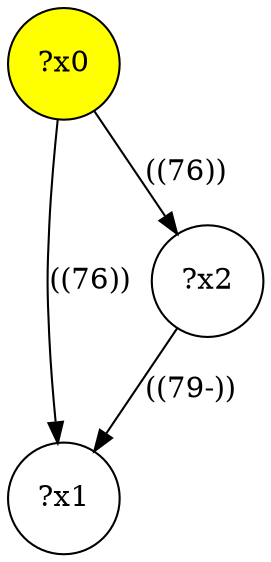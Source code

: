 digraph g {
	x0 [fillcolor="yellow", style="filled," shape=circle, label="?x0"];
	x1 [shape=circle, label="?x1"];
	x0 -> x1 [label="((76))"];
	x2 [shape=circle, label="?x2"];
	x0 -> x2 [label="((76))"];
	x2 -> x1 [label="((79-))"];
}
